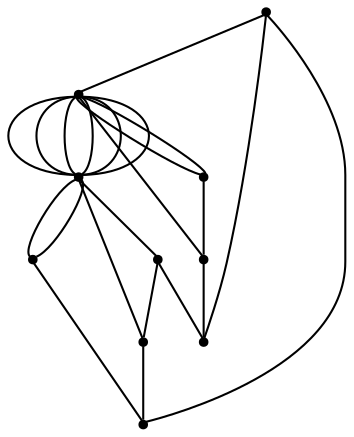 graph {
  node [shape=point,comment="{\"directed\":false,\"doi\":\"10.1007/978-3-662-45803-7_35\",\"figure\":\"2\"}"]

  v0 [pos="1537.2405403476048,695.0073088147303"]
  v1 [pos="1483.4851260212401,748.4560647578451"]
  v2 [pos="1521.6460048778404,835.41821024401"]
  v3 [pos="1428.082736757011,805.7235522439751"]
  v4 [pos="1415.0607804666336,667.3344818941732"]
  v5 [pos="1397.585642153116,847.4161212546578"]
  v6 [pos="1393.6120590282844,695.8535975348842"]
  v7 [pos="1343.9553129201545,641.5542272828476"]
  v8 [pos="1277.882770718836,806.148732175237"]
  v9 [pos="1275.009885516629,656.8288990085109"]

  v0 -- v4 [id="-1",pos="1537.2405403476048,695.0073088147303 1551.2600279894198,677.8230804827607 1554.7541394642572,650.571298739496 1550.1508044297068,635.4717497473401 1545.5432702007697,620.3680023896152 1532.8382894624451,617.4122894174302 1516.956045553021,630.5442044129085 1501.0738016435973,643.6760557967872 1482.0183665091465,672.8996699022986 1453.7479901651361,675.3634743753141 1442.0454083936202,676.3816334987675 1428.7644857354908,672.8150488807888 1415.0607804666336,667.3344818941732"]
  v8 -- v2 [id="-4",pos="1277.882770718836,806.148732175237 1286.0521443381385,806.0654645914516 1286.0521443381385,806.0654645914516 1286.0521443381385,806.0654645914516 1293.1655796295313,806.4197812008365 1307.3925774606316,807.1243432772364 1322.5076412804021,803.0972201341591 1337.6227051001724,799.0659622371123 1353.625834908613,790.2988207550193 1368.811903288016,784.9252308846798 1383.9936452247177,779.5557121567102 1398.3581984840675,777.575546674925 1414.7741218255708,780.2602742331101 1431.1859732210019,782.9450017912951 1449.6575930873603,790.2988207550193 1467.7123474745836,800.2665675666511 1485.7669746134923,810.2384491322523 1503.413007413725,822.8200601801922 1512.2360238138413,829.1150004581316 1521.6460048778404,835.41821024401 1521.6460048778404,835.41821024401 1521.6460048778404,835.41821024401"]
  v5 -- v4 [id="-6",pos="1397.585642153116,847.4161212546578 1395.076464446555,839.0785489041943 1395.076464446555,839.0785489041943 1395.076464446555,839.0785489041943 1393.4378878974644,833.0003333458554 1390.1520819138798,820.8398310868075 1387.416879388237,810.5886309876678 1384.6815496142794,800.337430888528 1382.4924968555617,791.9955329492965 1385.0234658360241,777.8548015968639 1387.5544348164863,763.7140702444315 1394.8054255361285,743.7745054787979 1399.7298080688038,729.8463640919963 1404.6543178497936,715.9182227051947 1407.2519649471874,708.0015683088246 1409.0991014841602,702.1318079621471 1410.946238021133,696.2662459810387 1412.0387920516132,692.4475780496227 1412.7226244951025,687.6408947542991 1413.4064569385919,682.8300767050059 1413.6815677950906,677.0353780457745 1413.8192504716549,674.137996910359 1415.0607804666336,667.3344818941732 1415.0607804666336,667.3344818941732 1415.0607804666336,667.3344818941732"]
  v5 -- v3 [id="-8",pos="1397.585642153116,847.4161212546578 1404.0371635232357,841.3420404502883 1404.0371635232357,841.3420404502883 1404.0371635232357,841.3420404502883 1408.4820744059168,837.9485524501345 1417.3759681173512,831.1617036730256 1423.597138225687,824.5832464959788 1429.82250752841,818.0089876845009 1433.3792251741063,811.647318838654 1428.082736757011,805.7235522439751"]
  v4 -- v6 [id="-9",pos="1415.0607804666336,667.3344818941732 1409.511895017223,675.1258214394682 1409.511895017223,675.1258214394682 1409.511895017223,675.1258214394682 1408.3485909237395,679.8658397784839 1406.0218554884577,689.3374161137777 1402.8738594297522,694.9945864948243 1399.7299353171186,700.6516932642713 1395.7644960844314,702.4901957139019 1393.6120590282844,695.8535975348842"]
  v4 -- v6 [id="-10",pos="1415.0607804666336,667.3344818941732 1410.3334101372766,671.0986982963909 1410.3334101372766,671.0986982963909 1410.3334101372766,671.0986982963909 1406.7056879319473,675.1966847613452 1399.454697212305,683.3968560568228 1395.7644960844314,689.6209330128852 1392.0702230104857,695.8408752149782 1391.9325403339215,700.0847230776559 1393.6120590282844,695.8535975348842"]
  v4 -- v5 [id="-12",pos="1415.0607804666336,667.3344818941732 1420.2488533195583,670.5986475124815 1420.2488533195583,670.5986475124815 1420.2488533195583,670.5986475124815 1422.4379060782758,674.2047254782665 1426.811812401324,681.4168177982367 1430.235173813158,689.4043355164838 1433.654336030605,697.3960516003 1436.1144276997493,706.1631294707935 1436.389538556248,714.2215105109175 1436.6647766610615,722.2798915510416 1434.7467628127704,729.6337741263653 1429.3429086301012,736.7082745565511 1423.9389271991172,743.7745054787979 1415.0492326820695,750.5613542559067 1408.1400309358573,758.5530703397228 1401.2309564379598,766.5405880579699 1396.3065739052845,775.7329094713249 1393.9131603530716,784.3582606980643 1391.5197468008587,792.9836119248039 1391.6573022291082,801.041992964928 1392.6830508943422,810.9388128430833 1393.7087995595764,820.8398310868075 1395.6268134078673,832.5751534145935 1396.5816847617832,838.440715395702 1397.540755310086,844.3104757423795 1396.5816847617832,838.440715395702 1396.5816847617832,838.440715395702 1397.585642153116,847.4161212546578 1397.585642153116,847.4161212546578 1397.585642153116,847.4161212546578"]
  v4 -- v5 [id="-13",pos="1415.0607804666336,667.3344818941732 1422.7798223000204,673.6418900456206 1422.7798223000204,673.6418900456206 1422.7798223000204,673.6418900456206 1426.2656626343987,678.1651200534362 1433.2415424975422,687.2156512114377 1437.0024936884192,696.687291158331 1440.767771321998,706.1631294707935 1441.3139210889233,716.0599493489487 1439.4667845519502,727.0198462784577 1437.6196480149774,737.9756084539974 1433.3790979257917,749.9943840692913 1427.4956448448136,765.8318276160011 1421.6123190121502,781.6693347743103 1414.0901621337666,801.3254462524359 1408.8238633793467,815.2535876392375 1403.5575646249267,829.1816654144395 1400.5511959405426,837.3818367099171 1399.0459756253144,841.4839579288409 1398.5755942768055,842.7645786991392 1398.3992012711149,843.244811488001 1397.585642153116,847.4161212546578"]
  v6 -- v7 [id="-18",pos="1393.6120590282844,695.8535975348842 1388.3926194657727,691.9514711848843 1388.3926194657727,691.9514711848843 1388.3926194657727,691.9514711848843 1383.743347789596,688.9123634057149 1374.4408597394859,682.8342114589755 1367.3941025650242,677.2479680114054 1360.3515445849494,671.6616609522359 1355.5647174805235,666.5715243694043 1352.0746779517583,660.5642357445419 1348.5847656713079,654.5527487541103 1346.3997848586625,647.6241097216481 1343.9553129201545,641.5542272828476"]
  v0 -- v1 [id="-19",pos="1537.2405403476048,695.0073088147303 1515.3673503433142,720.1786095837504 1482.9690386686755,735.2823569414753 1483.4851260212401,748.4560647578451"]
  v2 -- v1 [id="-20",pos="1521.6460048778404,835.41821024401 1529.027202435555,825.5754602254556 1534.105937174027,808.1704996431151 1521.8804280856964,792.7416334001898 1509.6508470512938,777.308505180096 1480.1086238013145,763.8473365454479 1483.4851260212401,748.4560647578451"]
  v2 -- v5 [id="-23",pos="1521.6460048778404,835.41821024401 1509.6508470512938,854.4697570801976 1495.357171103262,865.9590933525991 1478.3657036341253,869.7360956863224 1461.3701642189164,873.5088996544767 1441.6768332826023,869.569369683953 1428.8133011440939,864.4791694895218 1415.9498962539,859.3931676606597 1409.91221821544,853.1524244655203 1404.3540118269736,850.0341202449354 1401.947182805805,848.6837931075041 1399.6294516664516,847.918201534373 1397.585642153116,847.4161212546578"]
  v9 -- v0 [id="-29",pos="1275.009885516629,656.8288990085109 1287.0112148864414,657.8043192757117 1287.0112148864414,657.8043192757117 1287.0112148864414,657.8043192757117 1298.3653275153347,660.0680016566043 1321.073298276492,664.5912316644201 1339.1989299750335,675.3384750166987 1357.3244344252603,686.0857819805768 1370.8674725645565,703.0488327809788 1391.8617902709182,710.7570319656876 1412.8603071716666,718.4652311503962 1441.3141755855527,716.910245599873 1460.740666805827,711.6783823732874 1480.1629588317146,706.4423207811328 1490.558000912305,697.5376510208548 1501.6367481880702,694.144163020701 1512.719821906537,690.7507386321465 1524.4824016257917,692.8726943692851 1530.3658547067698,693.93157305507 1537.2405403476048,695.0073088147303 1537.2405403476048,695.0073088147303 1537.2405403476048,695.0073088147303"]
  v5 -- v4 [id="-30",pos="1397.585642153116,847.4161212546578 1395.076464446555,845.8695960468722 1391.3821913726094,844.8815806829643 1384.3396333925346,842.5470349801948 1377.2928762180732,840.2124892774251 1366.8978341374825,836.5355479897632 1360.1929931847656,829.5401803893935 1353.4923514264356,822.5365432810847 1350.4819107959793,812.214479860068 1350.4151054307333,803.163885090467 1350.3442281194152,794.1174886864352 1353.2171133216223,786.3384261798495 1357.937262309117,778.0673915624949 1362.6572840482968,769.7964205567399 1369.2203703783773,761.0293426862464 1379.4819289767906,752.5457181032608 1389.743487575204,744.0620935202753 1403.6952473014908,735.8619858363973 1413.6106904837725,727.3032995659657 1423.5303328604411,718.7488752727028 1429.4137859414193,709.8442055124248 1429.2052259535371,699.8723239468235 1429.0009924083565,689.9045771351917 1422.7089449887023,678.8779516377751 1419.560821681682,673.3625715120821 1418.5783453964839,671.639015222803 1418.2099167895346,670.9926816143234 1415.0607804666336,667.3344818941732"]
  v5 -- v4 [id="-33",pos="1397.585642153116,847.4161212546578 1391.1111524621829,845.3734891821338 1391.1111524621829,845.3734891821338 1391.1111524621829,845.3734891821338 1386.3244526060716,844.7356556736413 1376.7467264511477,843.4641870222256 1368.4698598179566,839.0826836581638 1360.1931204330804,834.6970455401325 1353.2172405699368,827.2014999326544 1348.9098851155052,816.6001179780992 1344.602656909388,805.9945376579751 1342.959753917596,792.2789862368045 1348.5679688937605,777.0043781227406 1354.1761838699251,761.7338411510467 1367.0355168140466,744.9083822404292 1377.9100305446311,732.5352264041509 1388.784544275216,720.1620705678724 1397.6784379866504,712.2454161715024 1402.9447367410703,704.6080803086707 1408.2110354954903,696.974942811408 1409.8538112389676,689.6210602360843 1411.013043386379,683.6137716112219 1412.1763474798624,677.6022846207903 1412.860179923352,672.9373915808202 1415.0607804666336,667.3344818941732"]
  v7 -- v4 [id="-37",pos="1343.9553129201545,641.5542272828476 1347.9724343429834,642.1144675065251 1352.0864184008042,643.0745922778569 1356.3027577060984,644.301357820172 1374.8767314572701,649.7080701509667 1395.4384808475347,660.2907049716955 1415.0607804666336,667.3344818941732"]
  v7 -- v9 [id="-38",pos="1343.9553129201545,641.5542272828476 1317.8850745877066,636.7038984689203 1296.529250962201,642.2201399073319 1282.3910830743434,650.6630266660189 1279.4555523362556,652.4145505681909 1276.8313179687652,654.2922467258361 1275.009885516629,656.8288990085109"]
  v5 -- v3 [id="-42",pos="1397.585642153116,847.4161212546578 1399.744890970612,842.2786163936289 1400.1138116706534,841.42514502935 1401.0976002040973,839.1492213912727 1404.2415243167309,831.866202137826 1410.5377709307718,817.304425608101 1417.0340518956066,810.4466498975157 1423.530460108756,803.5888741869304 1430.2353010614727,804.4351629070842 1428.082736757011,805.7235522439751"]
  v5 -- v8 [id="-46",pos="1397.585642153116,847.4161212546578 1394.8707675482542,846.9158160243504 1392.6134252033457,846.9158160243504 1391.1737586330419,846.9158160243504 1388.6343912638058,846.9158160243504 1388.6343912638058,846.9158160243504 1388.6343912638058,846.9158160243504 1380.0324051864177,852.6313182421665 1380.0324051864177,852.6313182421665 1380.0324051864177,852.6313182421665 1368.5698769933535,858.3426220944134 1345.645075103855,869.7736265300455 1325.8640700786752,870.2280041854918 1306.0789931074235,870.6865802065073 1289.4336410544183,860.1685930589366 1281.4570804440473,843.680784518627 1276.0516566249355,832.5075988108839 1274.6290527074796,818.5910064142136 1277.882770718836,806.148732175237"]
  v5 -- v4 [id="-47",pos="1397.585642153116,847.4161212546578 1401.0976002040973,839.1492213912727 1401.0976002040973,839.1492213912727 1401.0976002040973,839.1492213912727 1400.822362099284,831.7246663288706 1402.8738594297522,817.8674518755455 1403.8328027297403,805.3567041494827 1404.7876740836562,792.8418216694504 1404.650118655407,781.6693347743103 1404.720995966725,768.4498902178781 1404.7876740836562,755.2263109074764 1405.0629121884697,739.9557739357825 1406.155338970635,729.1376036500274 1407.2519649471874,718.3236317298413 1409.1659068494062,711.9619628839944 1410.7378052815657,707.2220081565782 1412.3098309620398,702.4861881831315 1413.5440123668413,699.3762170820851 1414.1569674990126,692.9436849143613 1414.7741218255708,686.5069543810683 1414.7741218255708,676.751861146667 1415.0607804666336,667.3344818941732"]
  v8 -- v9 [id="-63",pos="1277.882770718836,806.148732175237 1278.7766651260158,800.0964043857058 1281.0713788221617,794.4479318153533 1284.3508343698738,789.5566006116974 1294.5206469333493,774.3819899320955 1314.1723676707388,766.4945332599099 1310.4738954024062,750.7237546695081 1306.7754231340734,734.9530396907059 1279.726630611704,711.2948044281185 1269.5527461021563,692.6558424264857 1261.2135072981262,677.3721507237731 1264.217828833425,665.4605049317754 1275.009885516629,656.8288990085109"]
  v3 -- v1 [id="-64",pos="1428.082736757011,805.7235522439751 1431.5528301124384,797.2981958861595 1431.5528301124384,797.2981958861595 1431.5528301124384,797.2981958861595 1433.9462436646513,791.0032556082201 1438.7329435207625,778.4175098063108 1447.764519908761,769.1584598250485 1456.7918971023728,759.8952750898166 1470.0596971368554,753.958849786831 1476.6936607782543,750.9864705755691 1483.4851260212401,748.4560647578451 1483.4851260212401,748.4560647578451 1483.4851260212401,748.4560647578451"]
}
